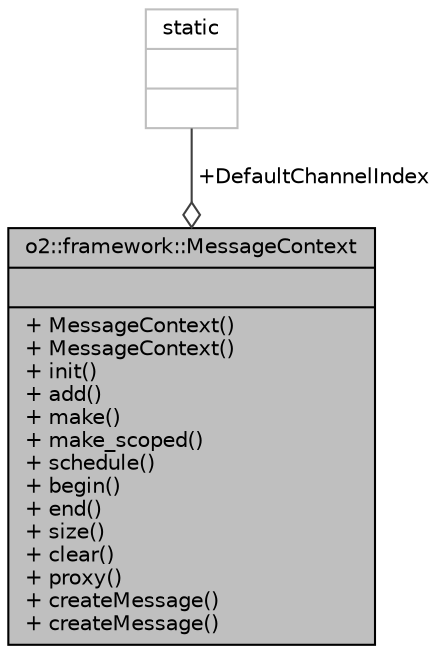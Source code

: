 digraph "o2::framework::MessageContext"
{
 // INTERACTIVE_SVG=YES
  bgcolor="transparent";
  edge [fontname="Helvetica",fontsize="10",labelfontname="Helvetica",labelfontsize="10"];
  node [fontname="Helvetica",fontsize="10",shape=record];
  Node1 [label="{o2::framework::MessageContext\n||+ MessageContext()\l+ MessageContext()\l+ init()\l+ add()\l+ make()\l+ make_scoped()\l+ schedule()\l+ begin()\l+ end()\l+ size()\l+ clear()\l+ proxy()\l+ createMessage()\l+ createMessage()\l}",height=0.2,width=0.4,color="black", fillcolor="grey75", style="filled", fontcolor="black"];
  Node2 -> Node1 [color="grey25",fontsize="10",style="solid",label=" +DefaultChannelIndex" ,arrowhead="odiamond",fontname="Helvetica"];
  Node2 [label="{static\n||}",height=0.2,width=0.4,color="grey75"];
}
